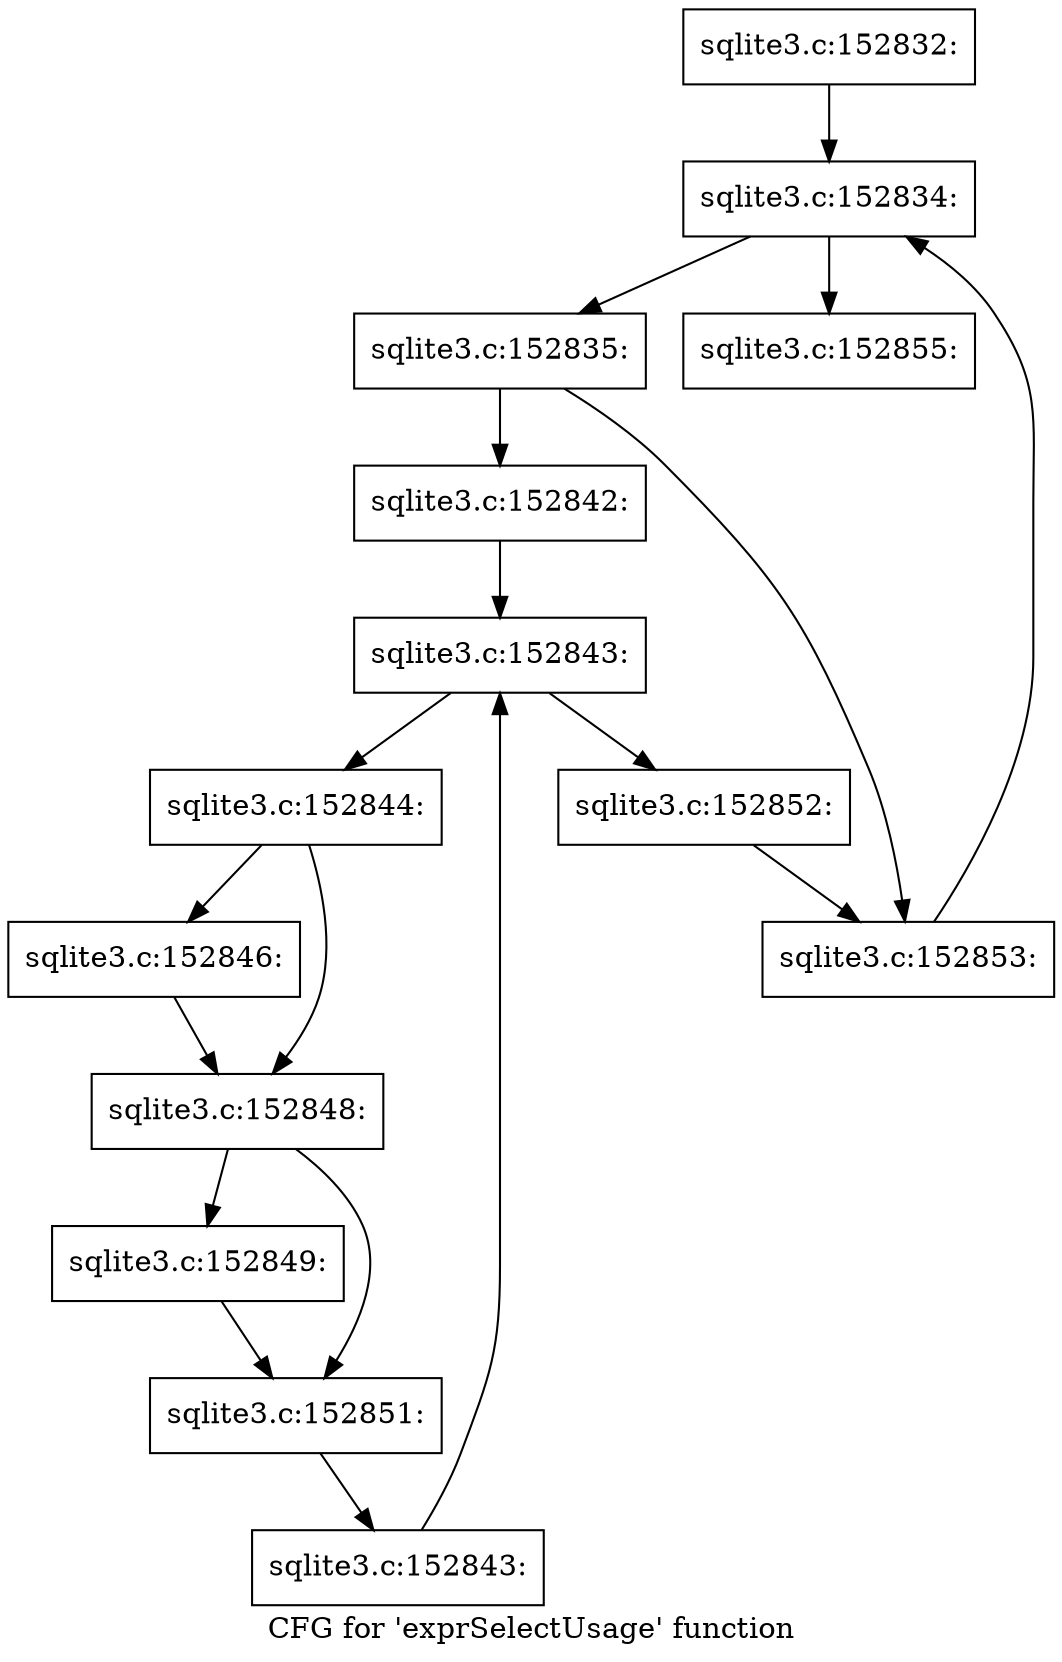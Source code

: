 digraph "CFG for 'exprSelectUsage' function" {
	label="CFG for 'exprSelectUsage' function";

	Node0x55c0f958bee0 [shape=record,label="{sqlite3.c:152832:}"];
	Node0x55c0f958bee0 -> Node0x55c0f95a7dd0;
	Node0x55c0f95a7dd0 [shape=record,label="{sqlite3.c:152834:}"];
	Node0x55c0f95a7dd0 -> Node0x55c0f95a7fd0;
	Node0x55c0f95a7dd0 -> Node0x55c0f95a7e50;
	Node0x55c0f95a7fd0 [shape=record,label="{sqlite3.c:152835:}"];
	Node0x55c0f95a7fd0 -> Node0x55c0f95aa2e0;
	Node0x55c0f95a7fd0 -> Node0x55c0f95aa330;
	Node0x55c0f95aa2e0 [shape=record,label="{sqlite3.c:152842:}"];
	Node0x55c0f95aa2e0 -> Node0x55c0f95aaaa0;
	Node0x55c0f95aaaa0 [shape=record,label="{sqlite3.c:152843:}"];
	Node0x55c0f95aaaa0 -> Node0x55c0f95aacc0;
	Node0x55c0f95aaaa0 -> Node0x55c0f95aa8f0;
	Node0x55c0f95aacc0 [shape=record,label="{sqlite3.c:152844:}"];
	Node0x55c0f95aacc0 -> Node0x55c0f95aba70;
	Node0x55c0f95aacc0 -> Node0x55c0f95abac0;
	Node0x55c0f95aba70 [shape=record,label="{sqlite3.c:152846:}"];
	Node0x55c0f95aba70 -> Node0x55c0f95abac0;
	Node0x55c0f95abac0 [shape=record,label="{sqlite3.c:152848:}"];
	Node0x55c0f95abac0 -> Node0x55c0f95acee0;
	Node0x55c0f95abac0 -> Node0x55c0f95acf30;
	Node0x55c0f95acee0 [shape=record,label="{sqlite3.c:152849:}"];
	Node0x55c0f95acee0 -> Node0x55c0f95acf30;
	Node0x55c0f95acf30 [shape=record,label="{sqlite3.c:152851:}"];
	Node0x55c0f95acf30 -> Node0x55c0f95aac30;
	Node0x55c0f95aac30 [shape=record,label="{sqlite3.c:152843:}"];
	Node0x55c0f95aac30 -> Node0x55c0f95aaaa0;
	Node0x55c0f95aa8f0 [shape=record,label="{sqlite3.c:152852:}"];
	Node0x55c0f95aa8f0 -> Node0x55c0f95aa330;
	Node0x55c0f95aa330 [shape=record,label="{sqlite3.c:152853:}"];
	Node0x55c0f95aa330 -> Node0x55c0f95a7dd0;
	Node0x55c0f95a7e50 [shape=record,label="{sqlite3.c:152855:}"];
}
